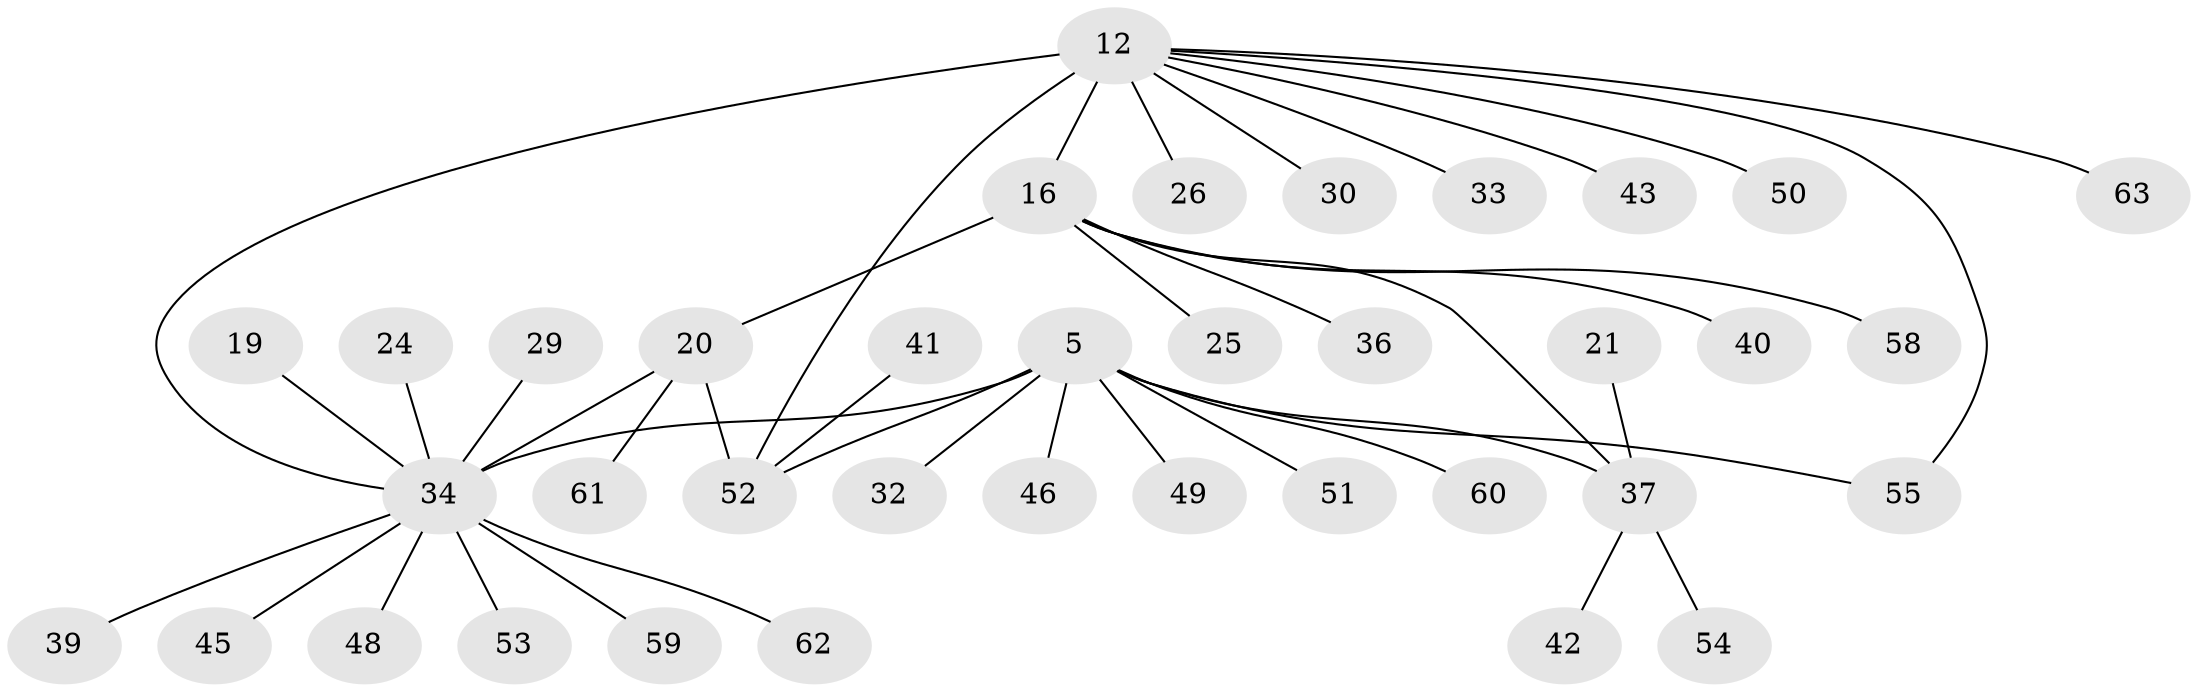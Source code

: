 // original degree distribution, {4: 0.06349206349206349, 8: 0.015873015873015872, 7: 0.047619047619047616, 5: 0.07936507936507936, 11: 0.015873015873015872, 9: 0.015873015873015872, 2: 0.15873015873015872, 1: 0.5714285714285714, 3: 0.031746031746031744}
// Generated by graph-tools (version 1.1) at 2025/58/03/04/25 21:58:30]
// undirected, 37 vertices, 41 edges
graph export_dot {
graph [start="1"]
  node [color=gray90,style=filled];
  5 [super="+4+2"];
  12 [super="+7"];
  16 [super="+14"];
  19;
  20 [super="+17"];
  21;
  24;
  25;
  26 [super="+23"];
  29;
  30;
  32;
  33;
  34 [super="+3+9"];
  36 [super="+28"];
  37 [super="+6"];
  39;
  40;
  41;
  42;
  43;
  45;
  46;
  48;
  49 [super="+27+35+44"];
  50;
  51;
  52 [super="+18"];
  53;
  54 [super="+47"];
  55 [super="+38"];
  58;
  59 [super="+57"];
  60;
  61;
  62 [super="+56"];
  63;
  5 -- 51;
  5 -- 49;
  5 -- 32;
  5 -- 55;
  5 -- 60;
  5 -- 46;
  5 -- 34 [weight=4];
  5 -- 37 [weight=2];
  5 -- 52;
  12 -- 43;
  12 -- 34 [weight=3];
  12 -- 33;
  12 -- 16 [weight=2];
  12 -- 50;
  12 -- 55;
  12 -- 26;
  12 -- 30;
  12 -- 63;
  12 -- 52 [weight=2];
  16 -- 40;
  16 -- 25;
  16 -- 58;
  16 -- 36;
  16 -- 37;
  16 -- 20 [weight=2];
  19 -- 34;
  20 -- 34;
  20 -- 61;
  20 -- 52;
  21 -- 37;
  24 -- 34;
  29 -- 34;
  34 -- 48;
  34 -- 59;
  34 -- 39;
  34 -- 45;
  34 -- 53;
  34 -- 62;
  37 -- 54;
  37 -- 42;
  41 -- 52;
}
